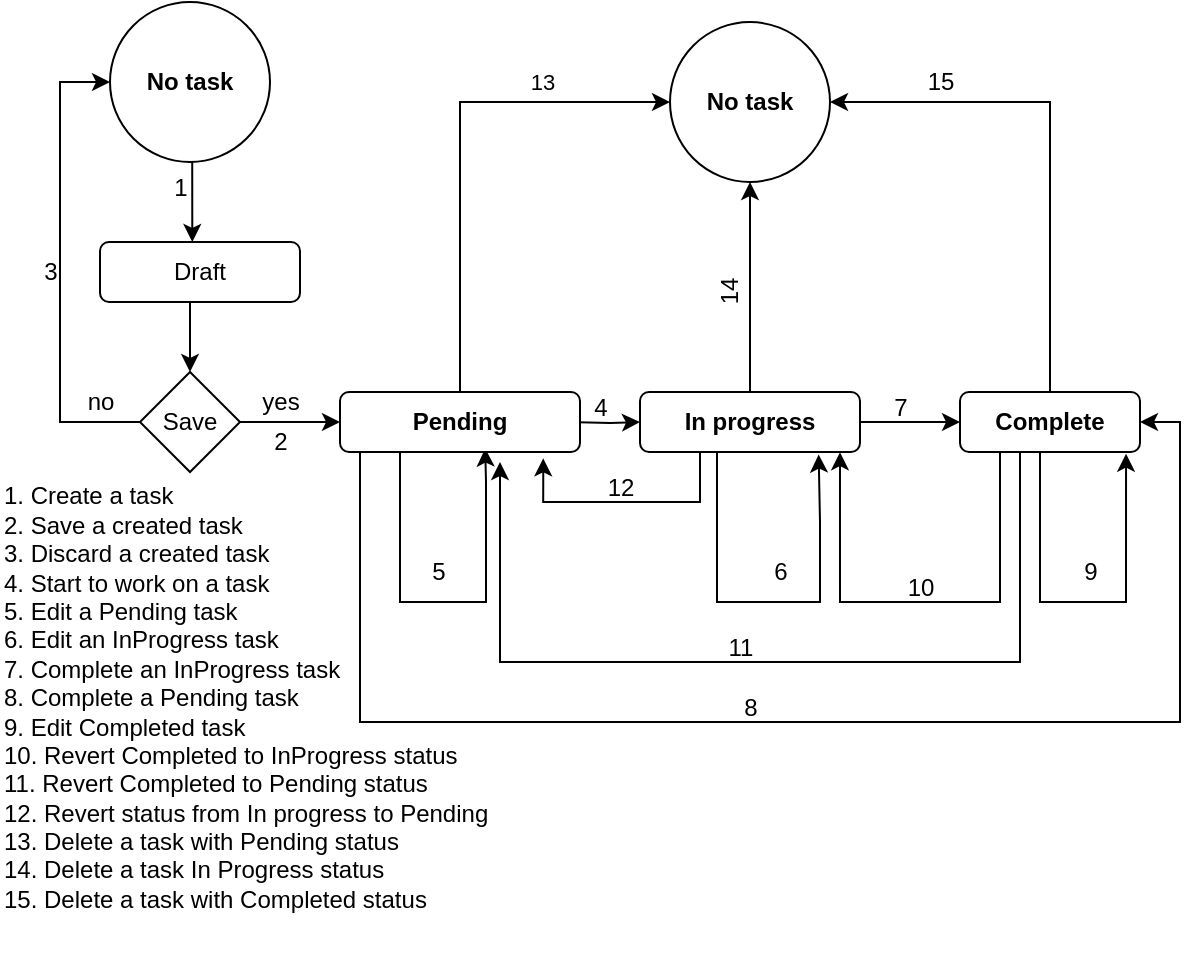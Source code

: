 <mxfile version="26.0.4">
  <diagram name="Page-1" id="UBSfRy8mBW1lIXW0sv-Y">
    <mxGraphModel dx="795" dy="539" grid="1" gridSize="10" guides="1" tooltips="1" connect="1" arrows="1" fold="1" page="1" pageScale="1" pageWidth="827" pageHeight="1169" math="0" shadow="0">
      <root>
        <mxCell id="0" />
        <mxCell id="1" parent="0" />
        <mxCell id="J85QFJShFMhiud9LnUl9-33" style="edgeStyle=orthogonalEdgeStyle;rounded=0;orthogonalLoop=1;jettySize=auto;html=1;exitX=0.5;exitY=1;exitDx=0;exitDy=0;entryX=0.448;entryY=0.094;entryDx=0;entryDy=0;entryPerimeter=0;" edge="1" parent="1">
          <mxGeometry relative="1" as="geometry">
            <mxPoint x="303.85" y="137.18" as="sourcePoint" />
            <mxPoint x="306.15" y="190" as="targetPoint" />
            <Array as="points">
              <mxPoint x="304" y="140" />
              <mxPoint x="306" y="140" />
            </Array>
          </mxGeometry>
        </mxCell>
        <mxCell id="J85QFJShFMhiud9LnUl9-1" value="&lt;b&gt;No task&lt;/b&gt;" style="ellipse;whiteSpace=wrap;html=1;aspect=fixed;" vertex="1" parent="1">
          <mxGeometry x="265" y="70" width="80" height="80" as="geometry" />
        </mxCell>
        <mxCell id="J85QFJShFMhiud9LnUl9-12" style="edgeStyle=orthogonalEdgeStyle;rounded=0;orthogonalLoop=1;jettySize=auto;html=1;fontStyle=1" edge="1" parent="1" target="J85QFJShFMhiud9LnUl9-13">
          <mxGeometry relative="1" as="geometry">
            <mxPoint x="550" y="280" as="targetPoint" />
            <mxPoint x="494" y="280" as="sourcePoint" />
          </mxGeometry>
        </mxCell>
        <mxCell id="J85QFJShFMhiud9LnUl9-19" style="edgeStyle=orthogonalEdgeStyle;rounded=0;orthogonalLoop=1;jettySize=auto;html=1;entryX=0;entryY=0.5;entryDx=0;entryDy=0;strokeColor=#000000;fontColor=#000000;" edge="1" parent="1" target="J85QFJShFMhiud9LnUl9-17">
          <mxGeometry relative="1" as="geometry">
            <mxPoint x="434" y="150" as="targetPoint" />
            <mxPoint x="440.0" y="265" as="sourcePoint" />
            <Array as="points">
              <mxPoint x="440" y="120" />
            </Array>
          </mxGeometry>
        </mxCell>
        <mxCell id="J85QFJShFMhiud9LnUl9-72" value="13" style="edgeLabel;html=1;align=center;verticalAlign=middle;resizable=0;points=[];" vertex="1" connectable="0" parent="J85QFJShFMhiud9LnUl9-19">
          <mxGeometry x="0.423" y="3" relative="1" as="geometry">
            <mxPoint x="8" y="-7" as="offset" />
          </mxGeometry>
        </mxCell>
        <mxCell id="J85QFJShFMhiud9LnUl9-42" style="edgeStyle=orthogonalEdgeStyle;rounded=0;orthogonalLoop=1;jettySize=auto;html=1;entryX=0.605;entryY=0.943;entryDx=0;entryDy=0;entryPerimeter=0;" edge="1" parent="1" source="J85QFJShFMhiud9LnUl9-6" target="J85QFJShFMhiud9LnUl9-6">
          <mxGeometry relative="1" as="geometry">
            <mxPoint x="460" y="300" as="targetPoint" />
            <Array as="points">
              <mxPoint x="410" y="370" />
              <mxPoint x="453" y="370" />
              <mxPoint x="453" y="310" />
            </Array>
          </mxGeometry>
        </mxCell>
        <mxCell id="J85QFJShFMhiud9LnUl9-57" style="edgeStyle=orthogonalEdgeStyle;rounded=0;orthogonalLoop=1;jettySize=auto;html=1;entryX=1;entryY=0.5;entryDx=0;entryDy=0;exitX=0.103;exitY=0.983;exitDx=0;exitDy=0;exitPerimeter=0;" edge="1" parent="1" source="J85QFJShFMhiud9LnUl9-6" target="J85QFJShFMhiud9LnUl9-15">
          <mxGeometry relative="1" as="geometry">
            <Array as="points">
              <mxPoint x="390" y="295" />
              <mxPoint x="390" y="430" />
              <mxPoint x="800" y="430" />
              <mxPoint x="800" y="280" />
            </Array>
          </mxGeometry>
        </mxCell>
        <mxCell id="J85QFJShFMhiud9LnUl9-6" value="Pending" style="rounded=1;whiteSpace=wrap;html=1;fontStyle=1" vertex="1" parent="1">
          <mxGeometry x="380" y="265" width="120" height="30" as="geometry" />
        </mxCell>
        <mxCell id="J85QFJShFMhiud9LnUl9-14" style="edgeStyle=orthogonalEdgeStyle;rounded=0;orthogonalLoop=1;jettySize=auto;html=1;fontStyle=1" edge="1" parent="1" source="J85QFJShFMhiud9LnUl9-13" target="J85QFJShFMhiud9LnUl9-15">
          <mxGeometry relative="1" as="geometry">
            <mxPoint x="700" y="280" as="targetPoint" />
          </mxGeometry>
        </mxCell>
        <mxCell id="J85QFJShFMhiud9LnUl9-18" style="edgeStyle=orthogonalEdgeStyle;rounded=0;orthogonalLoop=1;jettySize=auto;html=1;entryX=0.5;entryY=1;entryDx=0;entryDy=0;fontColor=light-dark(#c0c0c0, #ededed);" edge="1" parent="1" source="J85QFJShFMhiud9LnUl9-13" target="J85QFJShFMhiud9LnUl9-17">
          <mxGeometry relative="1" as="geometry">
            <mxPoint x="595" y="170" as="targetPoint" />
            <Array as="points">
              <mxPoint x="585" y="230" />
              <mxPoint x="585" y="230" />
            </Array>
          </mxGeometry>
        </mxCell>
        <mxCell id="J85QFJShFMhiud9LnUl9-13" value="In progress" style="rounded=1;whiteSpace=wrap;html=1;fontStyle=1" vertex="1" parent="1">
          <mxGeometry x="530" y="265" width="110" height="30" as="geometry" />
        </mxCell>
        <mxCell id="J85QFJShFMhiud9LnUl9-16" style="edgeStyle=orthogonalEdgeStyle;rounded=0;orthogonalLoop=1;jettySize=auto;html=1;" edge="1" parent="1" source="J85QFJShFMhiud9LnUl9-15" target="J85QFJShFMhiud9LnUl9-17">
          <mxGeometry relative="1" as="geometry">
            <mxPoint x="720" y="110" as="targetPoint" />
            <Array as="points">
              <mxPoint x="735" y="120" />
            </Array>
          </mxGeometry>
        </mxCell>
        <mxCell id="J85QFJShFMhiud9LnUl9-50" style="edgeStyle=orthogonalEdgeStyle;rounded=0;orthogonalLoop=1;jettySize=auto;html=1;" edge="1" parent="1" source="J85QFJShFMhiud9LnUl9-15">
          <mxGeometry relative="1" as="geometry">
            <mxPoint x="460" y="300" as="targetPoint" />
            <Array as="points">
              <mxPoint x="720" y="400" />
              <mxPoint x="460" y="400" />
            </Array>
          </mxGeometry>
        </mxCell>
        <mxCell id="J85QFJShFMhiud9LnUl9-15" value="Complete" style="rounded=1;whiteSpace=wrap;html=1;fontStyle=1" vertex="1" parent="1">
          <mxGeometry x="690" y="265" width="90" height="30" as="geometry" />
        </mxCell>
        <mxCell id="J85QFJShFMhiud9LnUl9-17" value="&lt;b&gt;No task&lt;/b&gt;" style="ellipse;whiteSpace=wrap;html=1;aspect=fixed;" vertex="1" parent="1">
          <mxGeometry x="545" y="80" width="80" height="80" as="geometry" />
        </mxCell>
        <mxCell id="J85QFJShFMhiud9LnUl9-22" value="14" style="text;html=1;align=center;verticalAlign=middle;resizable=0;points=[];autosize=1;strokeColor=none;fillColor=none;rotation=-90;" vertex="1" parent="1">
          <mxGeometry x="555" y="200" width="40" height="30" as="geometry" />
        </mxCell>
        <mxCell id="J85QFJShFMhiud9LnUl9-36" style="edgeStyle=orthogonalEdgeStyle;rounded=0;orthogonalLoop=1;jettySize=auto;html=1;entryX=0;entryY=0.5;entryDx=0;entryDy=0;" edge="1" parent="1" target="J85QFJShFMhiud9LnUl9-6">
          <mxGeometry relative="1" as="geometry">
            <mxPoint x="320" y="280" as="sourcePoint" />
            <Array as="points">
              <mxPoint x="305" y="277" />
              <mxPoint x="305" y="280" />
            </Array>
          </mxGeometry>
        </mxCell>
        <mxCell id="J85QFJShFMhiud9LnUl9-53" style="edgeStyle=orthogonalEdgeStyle;rounded=0;orthogonalLoop=1;jettySize=auto;html=1;entryX=0.5;entryY=0;entryDx=0;entryDy=0;" edge="1" parent="1" source="J85QFJShFMhiud9LnUl9-30" target="J85QFJShFMhiud9LnUl9-38">
          <mxGeometry relative="1" as="geometry">
            <Array as="points">
              <mxPoint x="305" y="230" />
              <mxPoint x="305" y="230" />
            </Array>
          </mxGeometry>
        </mxCell>
        <mxCell id="J85QFJShFMhiud9LnUl9-30" value="Draft" style="rounded=1;whiteSpace=wrap;html=1;" vertex="1" parent="1">
          <mxGeometry x="260" y="190" width="100" height="30" as="geometry" />
        </mxCell>
        <mxCell id="J85QFJShFMhiud9LnUl9-38" value="Save" style="rhombus;whiteSpace=wrap;html=1;" vertex="1" parent="1">
          <mxGeometry x="280" y="255" width="50" height="50" as="geometry" />
        </mxCell>
        <mxCell id="J85QFJShFMhiud9LnUl9-40" value="yes" style="text;html=1;align=center;verticalAlign=middle;resizable=0;points=[];autosize=1;strokeColor=none;fillColor=none;" vertex="1" parent="1">
          <mxGeometry x="330" y="255" width="40" height="30" as="geometry" />
        </mxCell>
        <mxCell id="J85QFJShFMhiud9LnUl9-41" value="no" style="text;html=1;align=center;verticalAlign=middle;resizable=0;points=[];autosize=1;strokeColor=none;fillColor=none;" vertex="1" parent="1">
          <mxGeometry x="240" y="255" width="40" height="30" as="geometry" />
        </mxCell>
        <mxCell id="J85QFJShFMhiud9LnUl9-43" style="edgeStyle=orthogonalEdgeStyle;rounded=0;orthogonalLoop=1;jettySize=auto;html=1;entryX=0.812;entryY=1.042;entryDx=0;entryDy=0;entryPerimeter=0;" edge="1" parent="1" target="J85QFJShFMhiud9LnUl9-13">
          <mxGeometry relative="1" as="geometry">
            <mxPoint x="619" y="300" as="targetPoint" />
            <mxPoint x="568.5" y="295" as="sourcePoint" />
            <Array as="points">
              <mxPoint x="568" y="370" />
              <mxPoint x="620" y="370" />
              <mxPoint x="620" y="330" />
              <mxPoint x="619" y="330" />
            </Array>
          </mxGeometry>
        </mxCell>
        <mxCell id="J85QFJShFMhiud9LnUl9-44" value="6" style="text;html=1;align=center;verticalAlign=middle;resizable=0;points=[];autosize=1;strokeColor=none;fillColor=none;" vertex="1" parent="1">
          <mxGeometry x="585" y="340" width="30" height="30" as="geometry" />
        </mxCell>
        <mxCell id="J85QFJShFMhiud9LnUl9-45" style="edgeStyle=orthogonalEdgeStyle;rounded=0;orthogonalLoop=1;jettySize=auto;html=1;entryX=0.678;entryY=1.028;entryDx=0;entryDy=0;entryPerimeter=0;" edge="1" parent="1">
          <mxGeometry relative="1" as="geometry">
            <mxPoint x="773.02" y="295.84" as="targetPoint" />
            <mxPoint x="722" y="295" as="sourcePoint" />
            <Array as="points">
              <mxPoint x="730" y="295" />
              <mxPoint x="730" y="370" />
              <mxPoint x="773" y="370" />
            </Array>
          </mxGeometry>
        </mxCell>
        <mxCell id="J85QFJShFMhiud9LnUl9-46" value="9" style="text;html=1;align=center;verticalAlign=middle;resizable=0;points=[];autosize=1;strokeColor=none;fillColor=none;" vertex="1" parent="1">
          <mxGeometry x="740" y="340" width="30" height="30" as="geometry" />
        </mxCell>
        <mxCell id="J85QFJShFMhiud9LnUl9-47" style="edgeStyle=orthogonalEdgeStyle;rounded=0;orthogonalLoop=1;jettySize=auto;html=1;entryX=0.847;entryY=1.106;entryDx=0;entryDy=0;entryPerimeter=0;fillColor=#999999;" edge="1" parent="1" source="J85QFJShFMhiud9LnUl9-13" target="J85QFJShFMhiud9LnUl9-6">
          <mxGeometry relative="1" as="geometry">
            <Array as="points">
              <mxPoint x="560" y="320" />
              <mxPoint x="482" y="320" />
            </Array>
          </mxGeometry>
        </mxCell>
        <mxCell id="J85QFJShFMhiud9LnUl9-49" style="edgeStyle=orthogonalEdgeStyle;rounded=0;orthogonalLoop=1;jettySize=auto;html=1;entryX=0.909;entryY=1.003;entryDx=0;entryDy=0;entryPerimeter=0;" edge="1" parent="1" source="J85QFJShFMhiud9LnUl9-15" target="J85QFJShFMhiud9LnUl9-13">
          <mxGeometry relative="1" as="geometry">
            <Array as="points">
              <mxPoint x="710" y="370" />
              <mxPoint x="630" y="370" />
            </Array>
          </mxGeometry>
        </mxCell>
        <mxCell id="J85QFJShFMhiud9LnUl9-37" style="edgeStyle=orthogonalEdgeStyle;rounded=0;orthogonalLoop=1;jettySize=auto;html=1;entryX=0;entryY=0.5;entryDx=0;entryDy=0;exitX=0;exitY=0.5;exitDx=0;exitDy=0;fillColor=#B3B3B3;" edge="1" parent="1" source="J85QFJShFMhiud9LnUl9-38" target="J85QFJShFMhiud9LnUl9-1">
          <mxGeometry relative="1" as="geometry">
            <mxPoint x="250" y="130" as="targetPoint" />
            <Array as="points">
              <mxPoint x="240" y="280" />
              <mxPoint x="240" y="110" />
            </Array>
          </mxGeometry>
        </mxCell>
        <mxCell id="J85QFJShFMhiud9LnUl9-56" value="1. Create a task&amp;nbsp;&lt;div&gt;2. Save a created task&amp;nbsp;&lt;/div&gt;&lt;div&gt;3. Discard a created task&amp;nbsp;&lt;/div&gt;&lt;div&gt;4. Start to work on a task&lt;/div&gt;&lt;div&gt;5. Edit a Pending task&amp;nbsp;&lt;/div&gt;&lt;div&gt;6. Edit an InProgress task&lt;/div&gt;&lt;div&gt;7. Complete an InProgress task&lt;/div&gt;&lt;div&gt;8. Complete a Pending task&lt;/div&gt;&lt;div&gt;9. Edit Completed task&amp;nbsp;&lt;/div&gt;&lt;div&gt;10. Revert Completed to InProgress status&lt;/div&gt;&lt;div&gt;11. Revert Completed to Pending status&lt;/div&gt;&lt;div&gt;12. Revert status from In progress to Pending&lt;/div&gt;&lt;div&gt;13. Delete a task with Pending status&lt;/div&gt;&lt;div&gt;14. Delete a task In Progress status&lt;/div&gt;&lt;div&gt;15. Delete a task with Completed status&lt;/div&gt;&lt;div&gt;&lt;br&gt;&lt;/div&gt;" style="text;html=1;align=left;verticalAlign=middle;resizable=0;points=[];autosize=1;strokeColor=none;fillColor=none;" vertex="1" parent="1">
          <mxGeometry x="210" y="305" width="270" height="240" as="geometry" />
        </mxCell>
        <mxCell id="J85QFJShFMhiud9LnUl9-58" value="1" style="text;html=1;align=center;verticalAlign=middle;resizable=0;points=[];autosize=1;strokeColor=none;fillColor=none;" vertex="1" parent="1">
          <mxGeometry x="285" y="148" width="30" height="30" as="geometry" />
        </mxCell>
        <mxCell id="J85QFJShFMhiud9LnUl9-59" value="2" style="text;html=1;align=center;verticalAlign=middle;resizable=0;points=[];autosize=1;strokeColor=none;fillColor=none;" vertex="1" parent="1">
          <mxGeometry x="335" y="275" width="30" height="30" as="geometry" />
        </mxCell>
        <mxCell id="J85QFJShFMhiud9LnUl9-60" value="3" style="text;html=1;align=center;verticalAlign=middle;resizable=0;points=[];autosize=1;strokeColor=none;fillColor=none;" vertex="1" parent="1">
          <mxGeometry x="220" y="190" width="30" height="30" as="geometry" />
        </mxCell>
        <mxCell id="J85QFJShFMhiud9LnUl9-61" value="4" style="text;html=1;align=center;verticalAlign=middle;resizable=0;points=[];autosize=1;strokeColor=none;fillColor=none;" vertex="1" parent="1">
          <mxGeometry x="495" y="258" width="30" height="30" as="geometry" />
        </mxCell>
        <mxCell id="J85QFJShFMhiud9LnUl9-66" value="5" style="text;html=1;align=center;verticalAlign=middle;resizable=0;points=[];autosize=1;strokeColor=none;fillColor=none;" vertex="1" parent="1">
          <mxGeometry x="414" y="340" width="30" height="30" as="geometry" />
        </mxCell>
        <mxCell id="J85QFJShFMhiud9LnUl9-67" value="7" style="text;html=1;align=center;verticalAlign=middle;resizable=0;points=[];autosize=1;strokeColor=none;fillColor=none;" vertex="1" parent="1">
          <mxGeometry x="645" y="258" width="30" height="30" as="geometry" />
        </mxCell>
        <mxCell id="J85QFJShFMhiud9LnUl9-68" value="8" style="text;html=1;align=center;verticalAlign=middle;resizable=0;points=[];autosize=1;strokeColor=none;fillColor=none;" vertex="1" parent="1">
          <mxGeometry x="570" y="408" width="30" height="30" as="geometry" />
        </mxCell>
        <mxCell id="J85QFJShFMhiud9LnUl9-69" value="11" style="text;html=1;align=center;verticalAlign=middle;resizable=0;points=[];autosize=1;strokeColor=none;fillColor=none;" vertex="1" parent="1">
          <mxGeometry x="560" y="378" width="40" height="30" as="geometry" />
        </mxCell>
        <mxCell id="J85QFJShFMhiud9LnUl9-70" value="10" style="text;html=1;align=center;verticalAlign=middle;resizable=0;points=[];autosize=1;strokeColor=none;fillColor=none;" vertex="1" parent="1">
          <mxGeometry x="650" y="348" width="40" height="30" as="geometry" />
        </mxCell>
        <mxCell id="J85QFJShFMhiud9LnUl9-71" value="12" style="text;html=1;align=center;verticalAlign=middle;resizable=0;points=[];autosize=1;strokeColor=none;fillColor=none;" vertex="1" parent="1">
          <mxGeometry x="500" y="298" width="40" height="30" as="geometry" />
        </mxCell>
        <mxCell id="J85QFJShFMhiud9LnUl9-73" value="15" style="text;html=1;align=center;verticalAlign=middle;resizable=0;points=[];autosize=1;strokeColor=none;fillColor=none;" vertex="1" parent="1">
          <mxGeometry x="660" y="95" width="40" height="30" as="geometry" />
        </mxCell>
      </root>
    </mxGraphModel>
  </diagram>
</mxfile>
